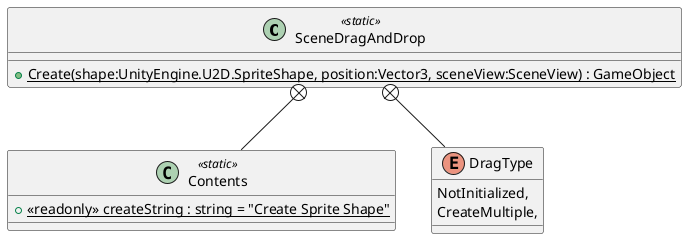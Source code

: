 @startuml
class SceneDragAndDrop <<static>> {
    + {static} Create(shape:UnityEngine.U2D.SpriteShape, position:Vector3, sceneView:SceneView) : GameObject
}
class Contents <<static>> {
    + {static} <<readonly>> createString : string = "Create Sprite Shape"
}
enum DragType {
    NotInitialized,
    CreateMultiple,
}
SceneDragAndDrop +-- Contents
SceneDragAndDrop +-- DragType
@enduml
